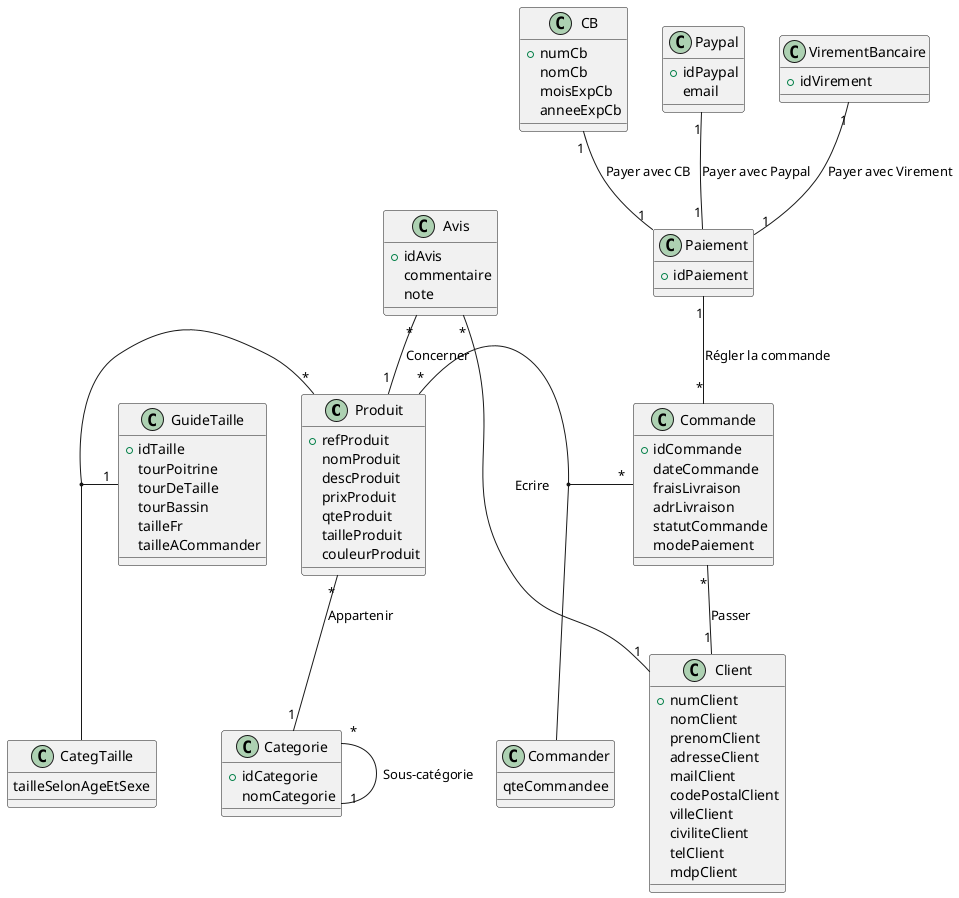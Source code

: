 @startuml Diagramme de classes métiers BD SAE3.01

class Produit {
    + refProduit
    nomProduit
    descProduit
    prixProduit
    qteProduit
    tailleProduit
    couleurProduit
}

class CategTaille {
    tailleSelonAgeEtSexe
}

class GuideTaille {
    + idTaille
    tourPoitrine
    tourDeTaille
    tourBassin
    tailleFr
    tailleACommander
}

class Categorie {
    + idCategorie
    nomCategorie
}

class Client {
    + numClient
    nomClient
    prenomClient
    adresseClient
    mailClient
    codePostalClient
    villeClient
    civiliteClient
    telClient
    mdpClient
}

class Commande {
    + idCommande
    dateCommande
    fraisLivraison
    adrLivraison
    statutCommande
    modePaiement
}

class Paiement {
    + idPaiement
}

class CB {
    + numCb
    nomCb
    moisExpCb
    anneeExpCb
}

class Paypal {
    + idPaypal
    email
}

class VirementBancaire {
    + idVirement

}

class Commander {
    qteCommandee
}

class Avis {
    + idAvis
    commentaire
    note
}

Produit "*" -- "1" Categorie: Appartenir
Paypal "1" -- "1" Paiement : Payer avec Paypal
CB "1" -- "1" Paiement : Payer avec CB
Paiement "1" -- "*" Commande : Régler la commande
Produit "*" - "*" Commande
(Produit, Commande) -- Commander
Commande "*" -- "1" Client: Passer
Avis "*" -- "1" Produit: Concerner
GuideTaille "1" - "*" Produit
(GuideTaille, Produit) -- CategTaille
Avis "*" -- "1" Client: Ecrire
Categorie "*" -- "1" Categorie : Sous-catégorie
VirementBancaire "1" -- "1" Paiement : Payer avec Virement

@enduml
